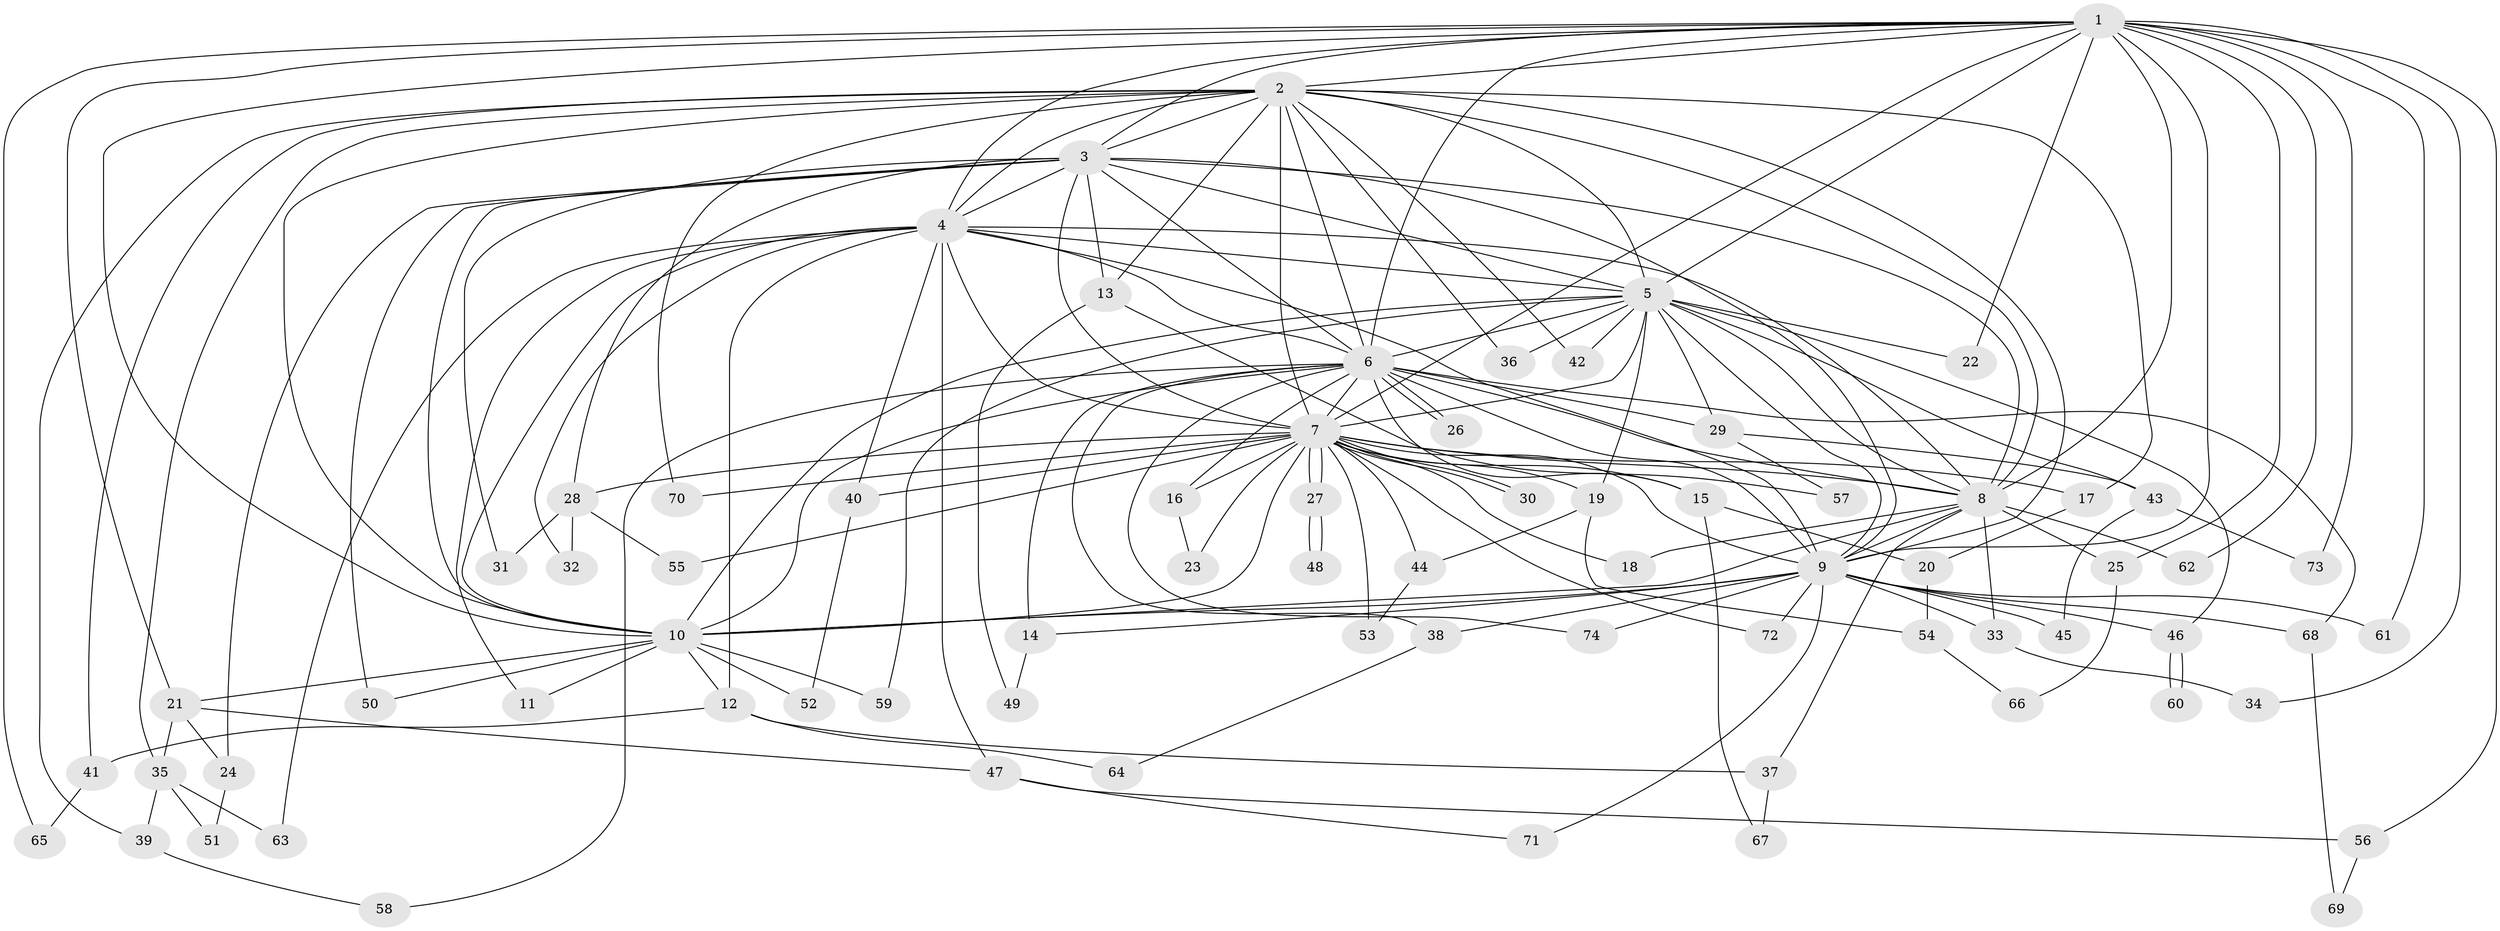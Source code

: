 // Generated by graph-tools (version 1.1) at 2025/43/03/09/25 04:43:10]
// undirected, 74 vertices, 173 edges
graph export_dot {
graph [start="1"]
  node [color=gray90,style=filled];
  1;
  2;
  3;
  4;
  5;
  6;
  7;
  8;
  9;
  10;
  11;
  12;
  13;
  14;
  15;
  16;
  17;
  18;
  19;
  20;
  21;
  22;
  23;
  24;
  25;
  26;
  27;
  28;
  29;
  30;
  31;
  32;
  33;
  34;
  35;
  36;
  37;
  38;
  39;
  40;
  41;
  42;
  43;
  44;
  45;
  46;
  47;
  48;
  49;
  50;
  51;
  52;
  53;
  54;
  55;
  56;
  57;
  58;
  59;
  60;
  61;
  62;
  63;
  64;
  65;
  66;
  67;
  68;
  69;
  70;
  71;
  72;
  73;
  74;
  1 -- 2;
  1 -- 3;
  1 -- 4;
  1 -- 5;
  1 -- 6;
  1 -- 7;
  1 -- 8;
  1 -- 9;
  1 -- 10;
  1 -- 21;
  1 -- 22;
  1 -- 25;
  1 -- 34;
  1 -- 56;
  1 -- 61;
  1 -- 62;
  1 -- 65;
  1 -- 73;
  2 -- 3;
  2 -- 4;
  2 -- 5;
  2 -- 6;
  2 -- 7;
  2 -- 8;
  2 -- 9;
  2 -- 10;
  2 -- 13;
  2 -- 17;
  2 -- 35;
  2 -- 36;
  2 -- 39;
  2 -- 41;
  2 -- 42;
  2 -- 70;
  3 -- 4;
  3 -- 5;
  3 -- 6;
  3 -- 7;
  3 -- 8;
  3 -- 9;
  3 -- 10;
  3 -- 13;
  3 -- 24;
  3 -- 28;
  3 -- 31;
  3 -- 50;
  4 -- 5;
  4 -- 6;
  4 -- 7;
  4 -- 8;
  4 -- 9;
  4 -- 10;
  4 -- 11;
  4 -- 12;
  4 -- 32;
  4 -- 40;
  4 -- 47;
  4 -- 63;
  5 -- 6;
  5 -- 7;
  5 -- 8;
  5 -- 9;
  5 -- 10;
  5 -- 19;
  5 -- 22;
  5 -- 29;
  5 -- 36;
  5 -- 42;
  5 -- 43;
  5 -- 46;
  5 -- 59;
  6 -- 7;
  6 -- 8;
  6 -- 9;
  6 -- 10;
  6 -- 14;
  6 -- 15;
  6 -- 16;
  6 -- 26;
  6 -- 26;
  6 -- 29;
  6 -- 38;
  6 -- 58;
  6 -- 68;
  6 -- 74;
  7 -- 8;
  7 -- 9;
  7 -- 10;
  7 -- 15;
  7 -- 16;
  7 -- 17;
  7 -- 18;
  7 -- 19;
  7 -- 23;
  7 -- 27;
  7 -- 27;
  7 -- 28;
  7 -- 30;
  7 -- 30;
  7 -- 40;
  7 -- 44;
  7 -- 53;
  7 -- 55;
  7 -- 70;
  7 -- 72;
  8 -- 9;
  8 -- 10;
  8 -- 18;
  8 -- 25;
  8 -- 33;
  8 -- 37;
  8 -- 62;
  9 -- 10;
  9 -- 14;
  9 -- 33;
  9 -- 38;
  9 -- 45;
  9 -- 46;
  9 -- 61;
  9 -- 68;
  9 -- 71;
  9 -- 72;
  9 -- 74;
  10 -- 11;
  10 -- 12;
  10 -- 21;
  10 -- 50;
  10 -- 52;
  10 -- 59;
  12 -- 37;
  12 -- 41;
  12 -- 64;
  13 -- 49;
  13 -- 57;
  14 -- 49;
  15 -- 20;
  15 -- 67;
  16 -- 23;
  17 -- 20;
  19 -- 44;
  19 -- 54;
  20 -- 54;
  21 -- 24;
  21 -- 35;
  21 -- 47;
  24 -- 51;
  25 -- 66;
  27 -- 48;
  27 -- 48;
  28 -- 31;
  28 -- 32;
  28 -- 55;
  29 -- 43;
  29 -- 57;
  33 -- 34;
  35 -- 39;
  35 -- 51;
  35 -- 63;
  37 -- 67;
  38 -- 64;
  39 -- 58;
  40 -- 52;
  41 -- 65;
  43 -- 45;
  43 -- 73;
  44 -- 53;
  46 -- 60;
  46 -- 60;
  47 -- 56;
  47 -- 71;
  54 -- 66;
  56 -- 69;
  68 -- 69;
}

